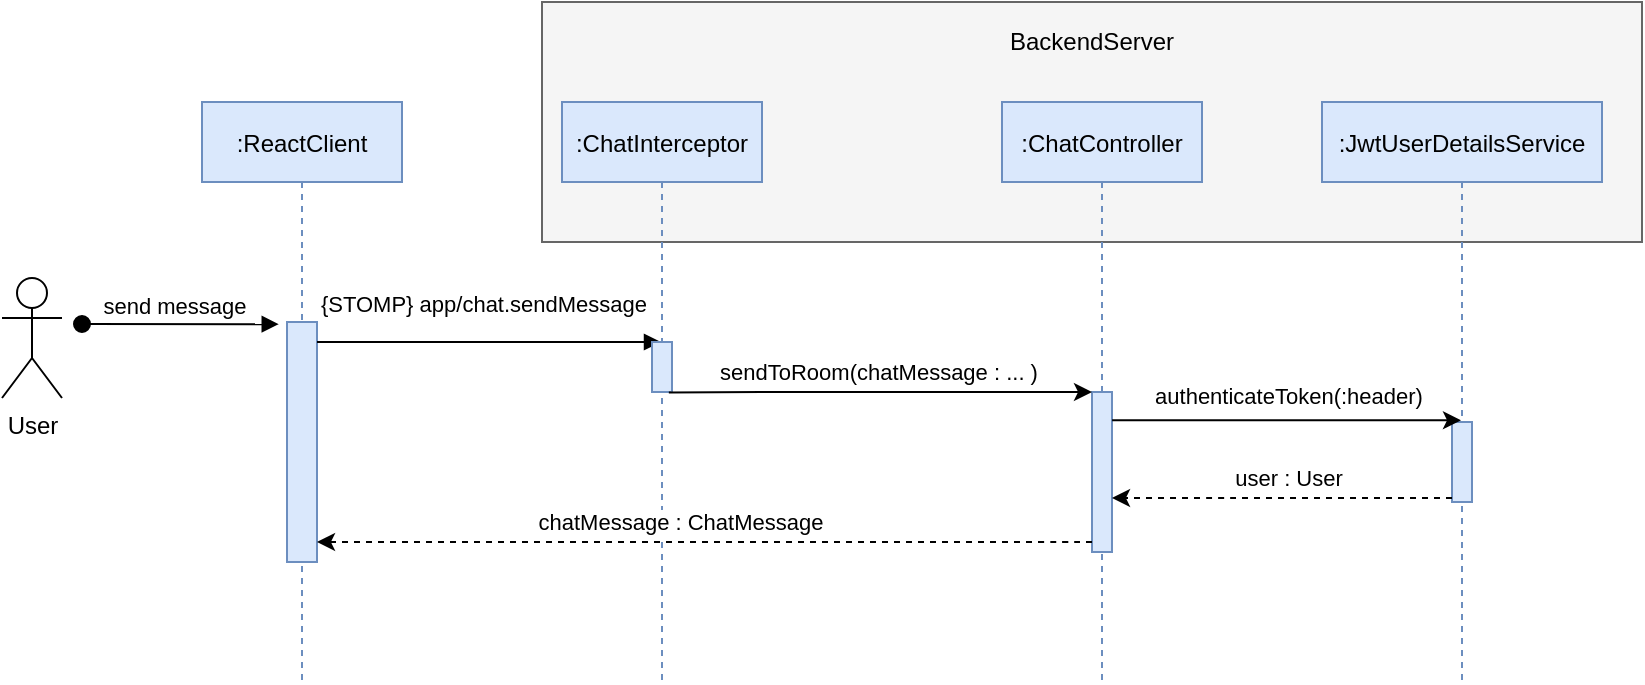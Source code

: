 <mxfile version="13.9.9" type="device"><diagram id="kgpKYQtTHZ0yAKxKKP6v" name="Page-1"><mxGraphModel dx="1195" dy="705" grid="1" gridSize="10" guides="1" tooltips="1" connect="1" arrows="1" fold="1" page="1" pageScale="1" pageWidth="850" pageHeight="1100" math="0" shadow="0"><root><mxCell id="0"/><mxCell id="1" parent="0"/><mxCell id="i6MMQtVqdfcEKa4CGIRQ-8" value="" style="rounded=0;whiteSpace=wrap;html=1;align=center;fillColor=#f5f5f5;strokeColor=#666666;fontColor=#333333;" parent="1" vertex="1"><mxGeometry x="290" y="20" width="550" height="120" as="geometry"/></mxCell><mxCell id="3nuBFxr9cyL0pnOWT2aG-1" value=":ReactClient" style="shape=umlLifeline;perimeter=lifelinePerimeter;container=1;collapsible=0;recursiveResize=0;rounded=0;shadow=0;strokeWidth=1;fillColor=#dae8fc;strokeColor=#6c8ebf;" parent="1" vertex="1"><mxGeometry x="120" y="70" width="100" height="290" as="geometry"/></mxCell><mxCell id="3nuBFxr9cyL0pnOWT2aG-2" value="" style="points=[];perimeter=orthogonalPerimeter;rounded=0;shadow=0;strokeWidth=1;fillColor=#dae8fc;strokeColor=#6c8ebf;" parent="3nuBFxr9cyL0pnOWT2aG-1" vertex="1"><mxGeometry x="42.5" y="110" width="15" height="120" as="geometry"/></mxCell><mxCell id="3nuBFxr9cyL0pnOWT2aG-3" value="send message" style="verticalAlign=bottom;startArrow=oval;endArrow=block;startSize=8;shadow=0;strokeWidth=1;entryX=-0.275;entryY=0.009;entryDx=0;entryDy=0;entryPerimeter=0;" parent="3nuBFxr9cyL0pnOWT2aG-1" target="3nuBFxr9cyL0pnOWT2aG-2" edge="1"><mxGeometry x="-0.059" relative="1" as="geometry"><mxPoint x="-60" y="111" as="sourcePoint"/><mxPoint as="offset"/></mxGeometry></mxCell><mxCell id="3nuBFxr9cyL0pnOWT2aG-8" value="{STOMP} app/chat.sendMessage" style="verticalAlign=bottom;endArrow=block;shadow=0;strokeWidth=1;fontStyle=0" parent="1" source="3nuBFxr9cyL0pnOWT2aG-2" target="i6MMQtVqdfcEKa4CGIRQ-1" edge="1"><mxGeometry x="-0.041" y="10" relative="1" as="geometry"><mxPoint x="275" y="160" as="sourcePoint"/><Array as="points"><mxPoint x="240" y="190"/><mxPoint x="290" y="190"/></Array><mxPoint x="1" as="offset"/></mxGeometry></mxCell><mxCell id="i6MMQtVqdfcEKa4CGIRQ-1" value=":ChatInterceptor" style="shape=umlLifeline;perimeter=lifelinePerimeter;container=1;collapsible=0;recursiveResize=0;rounded=0;shadow=0;strokeWidth=1;fillColor=#dae8fc;strokeColor=#6c8ebf;" parent="1" vertex="1"><mxGeometry x="300" y="70" width="100" height="290" as="geometry"/></mxCell><mxCell id="i6MMQtVqdfcEKa4CGIRQ-9" value="" style="points=[];perimeter=orthogonalPerimeter;rounded=0;shadow=0;strokeWidth=1;fillColor=#dae8fc;strokeColor=#6c8ebf;" parent="i6MMQtVqdfcEKa4CGIRQ-1" vertex="1"><mxGeometry x="45" y="120" width="10" height="25" as="geometry"/></mxCell><mxCell id="i6MMQtVqdfcEKa4CGIRQ-5" value=":ChatController" style="shape=umlLifeline;perimeter=lifelinePerimeter;container=1;collapsible=0;recursiveResize=0;rounded=0;shadow=0;strokeWidth=1;fillColor=#dae8fc;strokeColor=#6c8ebf;" parent="1" vertex="1"><mxGeometry x="520" y="70" width="100" height="290" as="geometry"/></mxCell><mxCell id="i6MMQtVqdfcEKa4CGIRQ-10" value="" style="points=[];perimeter=orthogonalPerimeter;rounded=0;shadow=0;strokeWidth=1;fillColor=#dae8fc;strokeColor=#6c8ebf;" parent="i6MMQtVqdfcEKa4CGIRQ-5" vertex="1"><mxGeometry x="45" y="145" width="10" height="80" as="geometry"/></mxCell><mxCell id="i6MMQtVqdfcEKa4CGIRQ-6" value="" style="endArrow=classic;html=1;exitX=0.842;exitY=1.012;exitDx=0;exitDy=0;exitPerimeter=0;" parent="1" source="i6MMQtVqdfcEKa4CGIRQ-9" target="i6MMQtVqdfcEKa4CGIRQ-10" edge="1"><mxGeometry width="50" height="50" relative="1" as="geometry"><mxPoint x="350" y="210" as="sourcePoint"/><mxPoint x="480" y="184" as="targetPoint"/><Array as="points"><mxPoint x="410" y="215"/></Array></mxGeometry></mxCell><mxCell id="i6MMQtVqdfcEKa4CGIRQ-13" value="sendToRoom(chatMessage : ... )" style="edgeLabel;html=1;align=center;verticalAlign=middle;resizable=0;points=[];" parent="i6MMQtVqdfcEKa4CGIRQ-6" vertex="1" connectable="0"><mxGeometry x="-0.181" relative="1" as="geometry"><mxPoint x="17.5" y="-10" as="offset"/></mxGeometry></mxCell><mxCell id="i6MMQtVqdfcEKa4CGIRQ-12" value="" style="endArrow=classic;html=1;dashed=1;" parent="1" source="i6MMQtVqdfcEKa4CGIRQ-10" target="3nuBFxr9cyL0pnOWT2aG-2" edge="1"><mxGeometry width="50" height="50" relative="1" as="geometry"><mxPoint x="420" y="210" as="sourcePoint"/><mxPoint x="470" y="160" as="targetPoint"/><Array as="points"><mxPoint x="550" y="290"/><mxPoint x="400" y="290"/></Array></mxGeometry></mxCell><mxCell id="i6MMQtVqdfcEKa4CGIRQ-15" value="chatMessage : ChatMessage" style="edgeLabel;html=1;align=center;verticalAlign=middle;resizable=0;points=[];" parent="i6MMQtVqdfcEKa4CGIRQ-12" vertex="1" connectable="0"><mxGeometry x="-0.007" y="3" relative="1" as="geometry"><mxPoint x="-14.17" y="-13" as="offset"/></mxGeometry></mxCell><mxCell id="G0bCitq_Z-uxKnt3_ynj-1" value=":JwtUserDetailsService" style="shape=umlLifeline;perimeter=lifelinePerimeter;container=1;collapsible=0;recursiveResize=0;rounded=0;shadow=0;strokeWidth=1;fillColor=#dae8fc;strokeColor=#6c8ebf;" parent="1" vertex="1"><mxGeometry x="680" y="70" width="140" height="290" as="geometry"/></mxCell><mxCell id="G0bCitq_Z-uxKnt3_ynj-2" value="" style="points=[];perimeter=orthogonalPerimeter;rounded=0;shadow=0;strokeWidth=1;fillColor=#dae8fc;strokeColor=#6c8ebf;" parent="G0bCitq_Z-uxKnt3_ynj-1" vertex="1"><mxGeometry x="65" y="160" width="10" height="40" as="geometry"/></mxCell><mxCell id="G0bCitq_Z-uxKnt3_ynj-3" value="" style="endArrow=classic;html=1;exitX=1.005;exitY=0.177;exitDx=0;exitDy=0;exitPerimeter=0;" parent="1" source="i6MMQtVqdfcEKa4CGIRQ-10" target="G0bCitq_Z-uxKnt3_ynj-1" edge="1"><mxGeometry width="50" height="50" relative="1" as="geometry"><mxPoint x="580" y="230" as="sourcePoint"/><mxPoint x="740" y="227" as="targetPoint"/><Array as="points"/></mxGeometry></mxCell><mxCell id="G0bCitq_Z-uxKnt3_ynj-4" value="authenticateToken(:header)" style="edgeLabel;html=1;align=center;verticalAlign=middle;resizable=0;points=[];" parent="G0bCitq_Z-uxKnt3_ynj-3" vertex="1" connectable="0"><mxGeometry x="-0.029" y="3" relative="1" as="geometry"><mxPoint x="2.83" y="-9" as="offset"/></mxGeometry></mxCell><mxCell id="G0bCitq_Z-uxKnt3_ynj-5" value="" style="endArrow=classic;html=1;dashed=1;" parent="1" source="G0bCitq_Z-uxKnt3_ynj-2" edge="1"><mxGeometry width="50" height="50" relative="1" as="geometry"><mxPoint x="400" y="190" as="sourcePoint"/><mxPoint x="575" y="268" as="targetPoint"/><Array as="points"><mxPoint x="650" y="268"/><mxPoint x="630" y="268"/></Array></mxGeometry></mxCell><mxCell id="G0bCitq_Z-uxKnt3_ynj-6" value="user : User" style="edgeLabel;html=1;align=center;verticalAlign=middle;resizable=0;points=[];" parent="G0bCitq_Z-uxKnt3_ynj-5" vertex="1" connectable="0"><mxGeometry x="0.072" relative="1" as="geometry"><mxPoint x="9" y="-10" as="offset"/></mxGeometry></mxCell><mxCell id="G0bCitq_Z-uxKnt3_ynj-7" value="BackendServer" style="text;html=1;strokeColor=none;fillColor=none;align=center;verticalAlign=middle;whiteSpace=wrap;rounded=0;" parent="1" vertex="1"><mxGeometry x="545" y="30" width="40" height="20" as="geometry"/></mxCell><mxCell id="G0bCitq_Z-uxKnt3_ynj-8" value="User" style="shape=umlActor;verticalLabelPosition=bottom;verticalAlign=top;html=1;outlineConnect=0;" parent="1" vertex="1"><mxGeometry x="20" y="158" width="30" height="60" as="geometry"/></mxCell></root></mxGraphModel></diagram></mxfile>